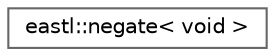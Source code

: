 digraph "类继承关系图"
{
 // LATEX_PDF_SIZE
  bgcolor="transparent";
  edge [fontname=Helvetica,fontsize=10,labelfontname=Helvetica,labelfontsize=10];
  node [fontname=Helvetica,fontsize=10,shape=box,height=0.2,width=0.4];
  rankdir="LR";
  Node0 [id="Node000000",label="eastl::negate\< void \>",height=0.2,width=0.4,color="grey40", fillcolor="white", style="filled",URL="$structeastl_1_1negate_3_01void_01_4.html",tooltip=" "];
}
